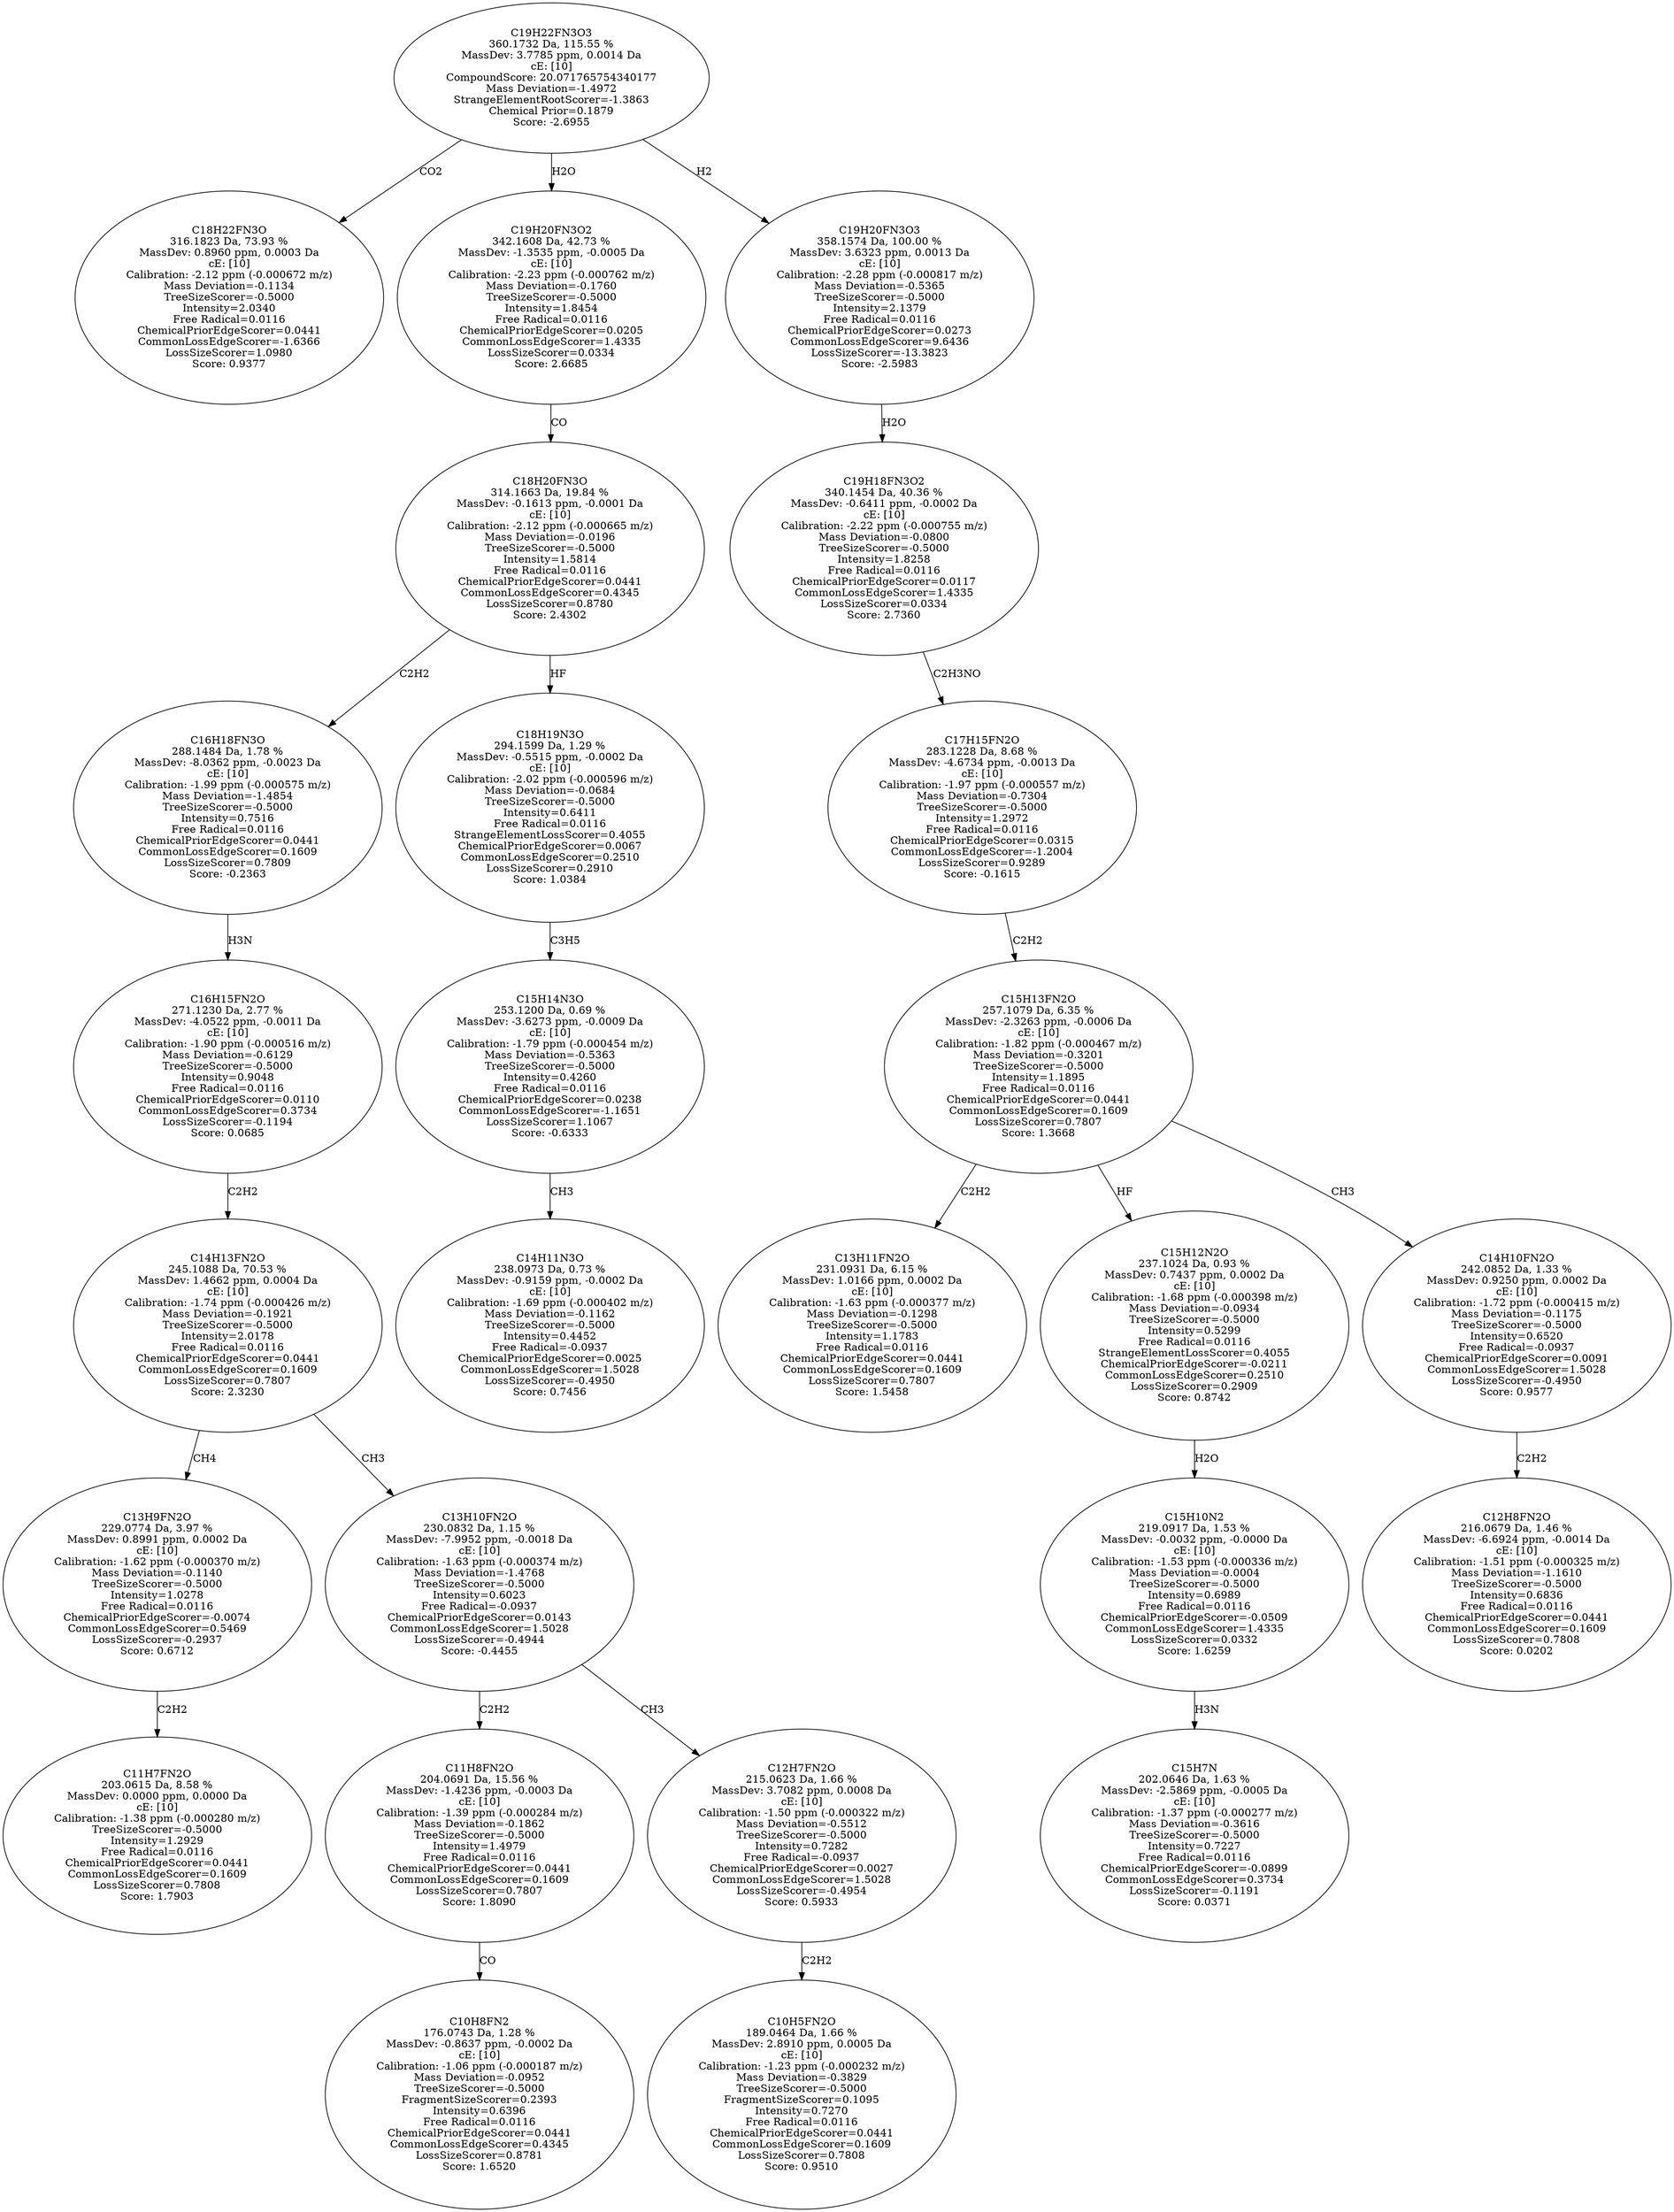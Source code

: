 strict digraph {
v1 [label="C18H22FN3O\n316.1823 Da, 73.93 %\nMassDev: 0.8960 ppm, 0.0003 Da\ncE: [10]\nCalibration: -2.12 ppm (-0.000672 m/z)\nMass Deviation=-0.1134\nTreeSizeScorer=-0.5000\nIntensity=2.0340\nFree Radical=0.0116\nChemicalPriorEdgeScorer=0.0441\nCommonLossEdgeScorer=-1.6366\nLossSizeScorer=1.0980\nScore: 0.9377"];
v2 [label="C11H7FN2O\n203.0615 Da, 8.58 %\nMassDev: 0.0000 ppm, 0.0000 Da\ncE: [10]\nCalibration: -1.38 ppm (-0.000280 m/z)\nTreeSizeScorer=-0.5000\nIntensity=1.2929\nFree Radical=0.0116\nChemicalPriorEdgeScorer=0.0441\nCommonLossEdgeScorer=0.1609\nLossSizeScorer=0.7808\nScore: 1.7903"];
v3 [label="C13H9FN2O\n229.0774 Da, 3.97 %\nMassDev: 0.8991 ppm, 0.0002 Da\ncE: [10]\nCalibration: -1.62 ppm (-0.000370 m/z)\nMass Deviation=-0.1140\nTreeSizeScorer=-0.5000\nIntensity=1.0278\nFree Radical=0.0116\nChemicalPriorEdgeScorer=-0.0074\nCommonLossEdgeScorer=0.5469\nLossSizeScorer=-0.2937\nScore: 0.6712"];
v4 [label="C10H8FN2\n176.0743 Da, 1.28 %\nMassDev: -0.8637 ppm, -0.0002 Da\ncE: [10]\nCalibration: -1.06 ppm (-0.000187 m/z)\nMass Deviation=-0.0952\nTreeSizeScorer=-0.5000\nFragmentSizeScorer=0.2393\nIntensity=0.6396\nFree Radical=0.0116\nChemicalPriorEdgeScorer=0.0441\nCommonLossEdgeScorer=0.4345\nLossSizeScorer=0.8781\nScore: 1.6520"];
v5 [label="C11H8FN2O\n204.0691 Da, 15.56 %\nMassDev: -1.4236 ppm, -0.0003 Da\ncE: [10]\nCalibration: -1.39 ppm (-0.000284 m/z)\nMass Deviation=-0.1862\nTreeSizeScorer=-0.5000\nIntensity=1.4979\nFree Radical=0.0116\nChemicalPriorEdgeScorer=0.0441\nCommonLossEdgeScorer=0.1609\nLossSizeScorer=0.7807\nScore: 1.8090"];
v6 [label="C10H5FN2O\n189.0464 Da, 1.66 %\nMassDev: 2.8910 ppm, 0.0005 Da\ncE: [10]\nCalibration: -1.23 ppm (-0.000232 m/z)\nMass Deviation=-0.3829\nTreeSizeScorer=-0.5000\nFragmentSizeScorer=0.1095\nIntensity=0.7270\nFree Radical=0.0116\nChemicalPriorEdgeScorer=0.0441\nCommonLossEdgeScorer=0.1609\nLossSizeScorer=0.7808\nScore: 0.9510"];
v7 [label="C12H7FN2O\n215.0623 Da, 1.66 %\nMassDev: 3.7082 ppm, 0.0008 Da\ncE: [10]\nCalibration: -1.50 ppm (-0.000322 m/z)\nMass Deviation=-0.5512\nTreeSizeScorer=-0.5000\nIntensity=0.7282\nFree Radical=-0.0937\nChemicalPriorEdgeScorer=0.0027\nCommonLossEdgeScorer=1.5028\nLossSizeScorer=-0.4954\nScore: 0.5933"];
v8 [label="C13H10FN2O\n230.0832 Da, 1.15 %\nMassDev: -7.9952 ppm, -0.0018 Da\ncE: [10]\nCalibration: -1.63 ppm (-0.000374 m/z)\nMass Deviation=-1.4768\nTreeSizeScorer=-0.5000\nIntensity=0.6023\nFree Radical=-0.0937\nChemicalPriorEdgeScorer=0.0143\nCommonLossEdgeScorer=1.5028\nLossSizeScorer=-0.4944\nScore: -0.4455"];
v9 [label="C14H13FN2O\n245.1088 Da, 70.53 %\nMassDev: 1.4662 ppm, 0.0004 Da\ncE: [10]\nCalibration: -1.74 ppm (-0.000426 m/z)\nMass Deviation=-0.1921\nTreeSizeScorer=-0.5000\nIntensity=2.0178\nFree Radical=0.0116\nChemicalPriorEdgeScorer=0.0441\nCommonLossEdgeScorer=0.1609\nLossSizeScorer=0.7807\nScore: 2.3230"];
v10 [label="C16H15FN2O\n271.1230 Da, 2.77 %\nMassDev: -4.0522 ppm, -0.0011 Da\ncE: [10]\nCalibration: -1.90 ppm (-0.000516 m/z)\nMass Deviation=-0.6129\nTreeSizeScorer=-0.5000\nIntensity=0.9048\nFree Radical=0.0116\nChemicalPriorEdgeScorer=0.0110\nCommonLossEdgeScorer=0.3734\nLossSizeScorer=-0.1194\nScore: 0.0685"];
v11 [label="C16H18FN3O\n288.1484 Da, 1.78 %\nMassDev: -8.0362 ppm, -0.0023 Da\ncE: [10]\nCalibration: -1.99 ppm (-0.000575 m/z)\nMass Deviation=-1.4854\nTreeSizeScorer=-0.5000\nIntensity=0.7516\nFree Radical=0.0116\nChemicalPriorEdgeScorer=0.0441\nCommonLossEdgeScorer=0.1609\nLossSizeScorer=0.7809\nScore: -0.2363"];
v12 [label="C14H11N3O\n238.0973 Da, 0.73 %\nMassDev: -0.9159 ppm, -0.0002 Da\ncE: [10]\nCalibration: -1.69 ppm (-0.000402 m/z)\nMass Deviation=-0.1162\nTreeSizeScorer=-0.5000\nIntensity=0.4452\nFree Radical=-0.0937\nChemicalPriorEdgeScorer=0.0025\nCommonLossEdgeScorer=1.5028\nLossSizeScorer=-0.4950\nScore: 0.7456"];
v13 [label="C15H14N3O\n253.1200 Da, 0.69 %\nMassDev: -3.6273 ppm, -0.0009 Da\ncE: [10]\nCalibration: -1.79 ppm (-0.000454 m/z)\nMass Deviation=-0.5363\nTreeSizeScorer=-0.5000\nIntensity=0.4260\nFree Radical=0.0116\nChemicalPriorEdgeScorer=0.0238\nCommonLossEdgeScorer=-1.1651\nLossSizeScorer=1.1067\nScore: -0.6333"];
v14 [label="C18H19N3O\n294.1599 Da, 1.29 %\nMassDev: -0.5515 ppm, -0.0002 Da\ncE: [10]\nCalibration: -2.02 ppm (-0.000596 m/z)\nMass Deviation=-0.0684\nTreeSizeScorer=-0.5000\nIntensity=0.6411\nFree Radical=0.0116\nStrangeElementLossScorer=0.4055\nChemicalPriorEdgeScorer=0.0067\nCommonLossEdgeScorer=0.2510\nLossSizeScorer=0.2910\nScore: 1.0384"];
v15 [label="C18H20FN3O\n314.1663 Da, 19.84 %\nMassDev: -0.1613 ppm, -0.0001 Da\ncE: [10]\nCalibration: -2.12 ppm (-0.000665 m/z)\nMass Deviation=-0.0196\nTreeSizeScorer=-0.5000\nIntensity=1.5814\nFree Radical=0.0116\nChemicalPriorEdgeScorer=0.0441\nCommonLossEdgeScorer=0.4345\nLossSizeScorer=0.8780\nScore: 2.4302"];
v16 [label="C19H20FN3O2\n342.1608 Da, 42.73 %\nMassDev: -1.3535 ppm, -0.0005 Da\ncE: [10]\nCalibration: -2.23 ppm (-0.000762 m/z)\nMass Deviation=-0.1760\nTreeSizeScorer=-0.5000\nIntensity=1.8454\nFree Radical=0.0116\nChemicalPriorEdgeScorer=0.0205\nCommonLossEdgeScorer=1.4335\nLossSizeScorer=0.0334\nScore: 2.6685"];
v17 [label="C13H11FN2O\n231.0931 Da, 6.15 %\nMassDev: 1.0166 ppm, 0.0002 Da\ncE: [10]\nCalibration: -1.63 ppm (-0.000377 m/z)\nMass Deviation=-0.1298\nTreeSizeScorer=-0.5000\nIntensity=1.1783\nFree Radical=0.0116\nChemicalPriorEdgeScorer=0.0441\nCommonLossEdgeScorer=0.1609\nLossSizeScorer=0.7807\nScore: 1.5458"];
v18 [label="C15H7N\n202.0646 Da, 1.63 %\nMassDev: -2.5869 ppm, -0.0005 Da\ncE: [10]\nCalibration: -1.37 ppm (-0.000277 m/z)\nMass Deviation=-0.3616\nTreeSizeScorer=-0.5000\nIntensity=0.7227\nFree Radical=0.0116\nChemicalPriorEdgeScorer=-0.0899\nCommonLossEdgeScorer=0.3734\nLossSizeScorer=-0.1191\nScore: 0.0371"];
v19 [label="C15H10N2\n219.0917 Da, 1.53 %\nMassDev: -0.0032 ppm, -0.0000 Da\ncE: [10]\nCalibration: -1.53 ppm (-0.000336 m/z)\nMass Deviation=-0.0004\nTreeSizeScorer=-0.5000\nIntensity=0.6989\nFree Radical=0.0116\nChemicalPriorEdgeScorer=-0.0509\nCommonLossEdgeScorer=1.4335\nLossSizeScorer=0.0332\nScore: 1.6259"];
v20 [label="C15H12N2O\n237.1024 Da, 0.93 %\nMassDev: 0.7437 ppm, 0.0002 Da\ncE: [10]\nCalibration: -1.68 ppm (-0.000398 m/z)\nMass Deviation=-0.0934\nTreeSizeScorer=-0.5000\nIntensity=0.5299\nFree Radical=0.0116\nStrangeElementLossScorer=0.4055\nChemicalPriorEdgeScorer=-0.0211\nCommonLossEdgeScorer=0.2510\nLossSizeScorer=0.2909\nScore: 0.8742"];
v21 [label="C12H8FN2O\n216.0679 Da, 1.46 %\nMassDev: -6.6924 ppm, -0.0014 Da\ncE: [10]\nCalibration: -1.51 ppm (-0.000325 m/z)\nMass Deviation=-1.1610\nTreeSizeScorer=-0.5000\nIntensity=0.6836\nFree Radical=0.0116\nChemicalPriorEdgeScorer=0.0441\nCommonLossEdgeScorer=0.1609\nLossSizeScorer=0.7808\nScore: 0.0202"];
v22 [label="C14H10FN2O\n242.0852 Da, 1.33 %\nMassDev: 0.9250 ppm, 0.0002 Da\ncE: [10]\nCalibration: -1.72 ppm (-0.000415 m/z)\nMass Deviation=-0.1175\nTreeSizeScorer=-0.5000\nIntensity=0.6520\nFree Radical=-0.0937\nChemicalPriorEdgeScorer=0.0091\nCommonLossEdgeScorer=1.5028\nLossSizeScorer=-0.4950\nScore: 0.9577"];
v23 [label="C15H13FN2O\n257.1079 Da, 6.35 %\nMassDev: -2.3263 ppm, -0.0006 Da\ncE: [10]\nCalibration: -1.82 ppm (-0.000467 m/z)\nMass Deviation=-0.3201\nTreeSizeScorer=-0.5000\nIntensity=1.1895\nFree Radical=0.0116\nChemicalPriorEdgeScorer=0.0441\nCommonLossEdgeScorer=0.1609\nLossSizeScorer=0.7807\nScore: 1.3668"];
v24 [label="C17H15FN2O\n283.1228 Da, 8.68 %\nMassDev: -4.6734 ppm, -0.0013 Da\ncE: [10]\nCalibration: -1.97 ppm (-0.000557 m/z)\nMass Deviation=-0.7304\nTreeSizeScorer=-0.5000\nIntensity=1.2972\nFree Radical=0.0116\nChemicalPriorEdgeScorer=0.0315\nCommonLossEdgeScorer=-1.2004\nLossSizeScorer=0.9289\nScore: -0.1615"];
v25 [label="C19H18FN3O2\n340.1454 Da, 40.36 %\nMassDev: -0.6411 ppm, -0.0002 Da\ncE: [10]\nCalibration: -2.22 ppm (-0.000755 m/z)\nMass Deviation=-0.0800\nTreeSizeScorer=-0.5000\nIntensity=1.8258\nFree Radical=0.0116\nChemicalPriorEdgeScorer=0.0117\nCommonLossEdgeScorer=1.4335\nLossSizeScorer=0.0334\nScore: 2.7360"];
v26 [label="C19H20FN3O3\n358.1574 Da, 100.00 %\nMassDev: 3.6323 ppm, 0.0013 Da\ncE: [10]\nCalibration: -2.28 ppm (-0.000817 m/z)\nMass Deviation=-0.5365\nTreeSizeScorer=-0.5000\nIntensity=2.1379\nFree Radical=0.0116\nChemicalPriorEdgeScorer=0.0273\nCommonLossEdgeScorer=9.6436\nLossSizeScorer=-13.3823\nScore: -2.5983"];
v27 [label="C19H22FN3O3\n360.1732 Da, 115.55 %\nMassDev: 3.7785 ppm, 0.0014 Da\ncE: [10]\nCompoundScore: 20.071765754340177\nMass Deviation=-1.4972\nStrangeElementRootScorer=-1.3863\nChemical Prior=0.1879\nScore: -2.6955"];
v27 -> v1 [label="CO2"];
v3 -> v2 [label="C2H2"];
v9 -> v3 [label="CH4"];
v5 -> v4 [label="CO"];
v8 -> v5 [label="C2H2"];
v7 -> v6 [label="C2H2"];
v8 -> v7 [label="CH3"];
v9 -> v8 [label="CH3"];
v10 -> v9 [label="C2H2"];
v11 -> v10 [label="H3N"];
v15 -> v11 [label="C2H2"];
v13 -> v12 [label="CH3"];
v14 -> v13 [label="C3H5"];
v15 -> v14 [label="HF"];
v16 -> v15 [label="CO"];
v27 -> v16 [label="H2O"];
v23 -> v17 [label="C2H2"];
v19 -> v18 [label="H3N"];
v20 -> v19 [label="H2O"];
v23 -> v20 [label="HF"];
v22 -> v21 [label="C2H2"];
v23 -> v22 [label="CH3"];
v24 -> v23 [label="C2H2"];
v25 -> v24 [label="C2H3NO"];
v26 -> v25 [label="H2O"];
v27 -> v26 [label="H2"];
}